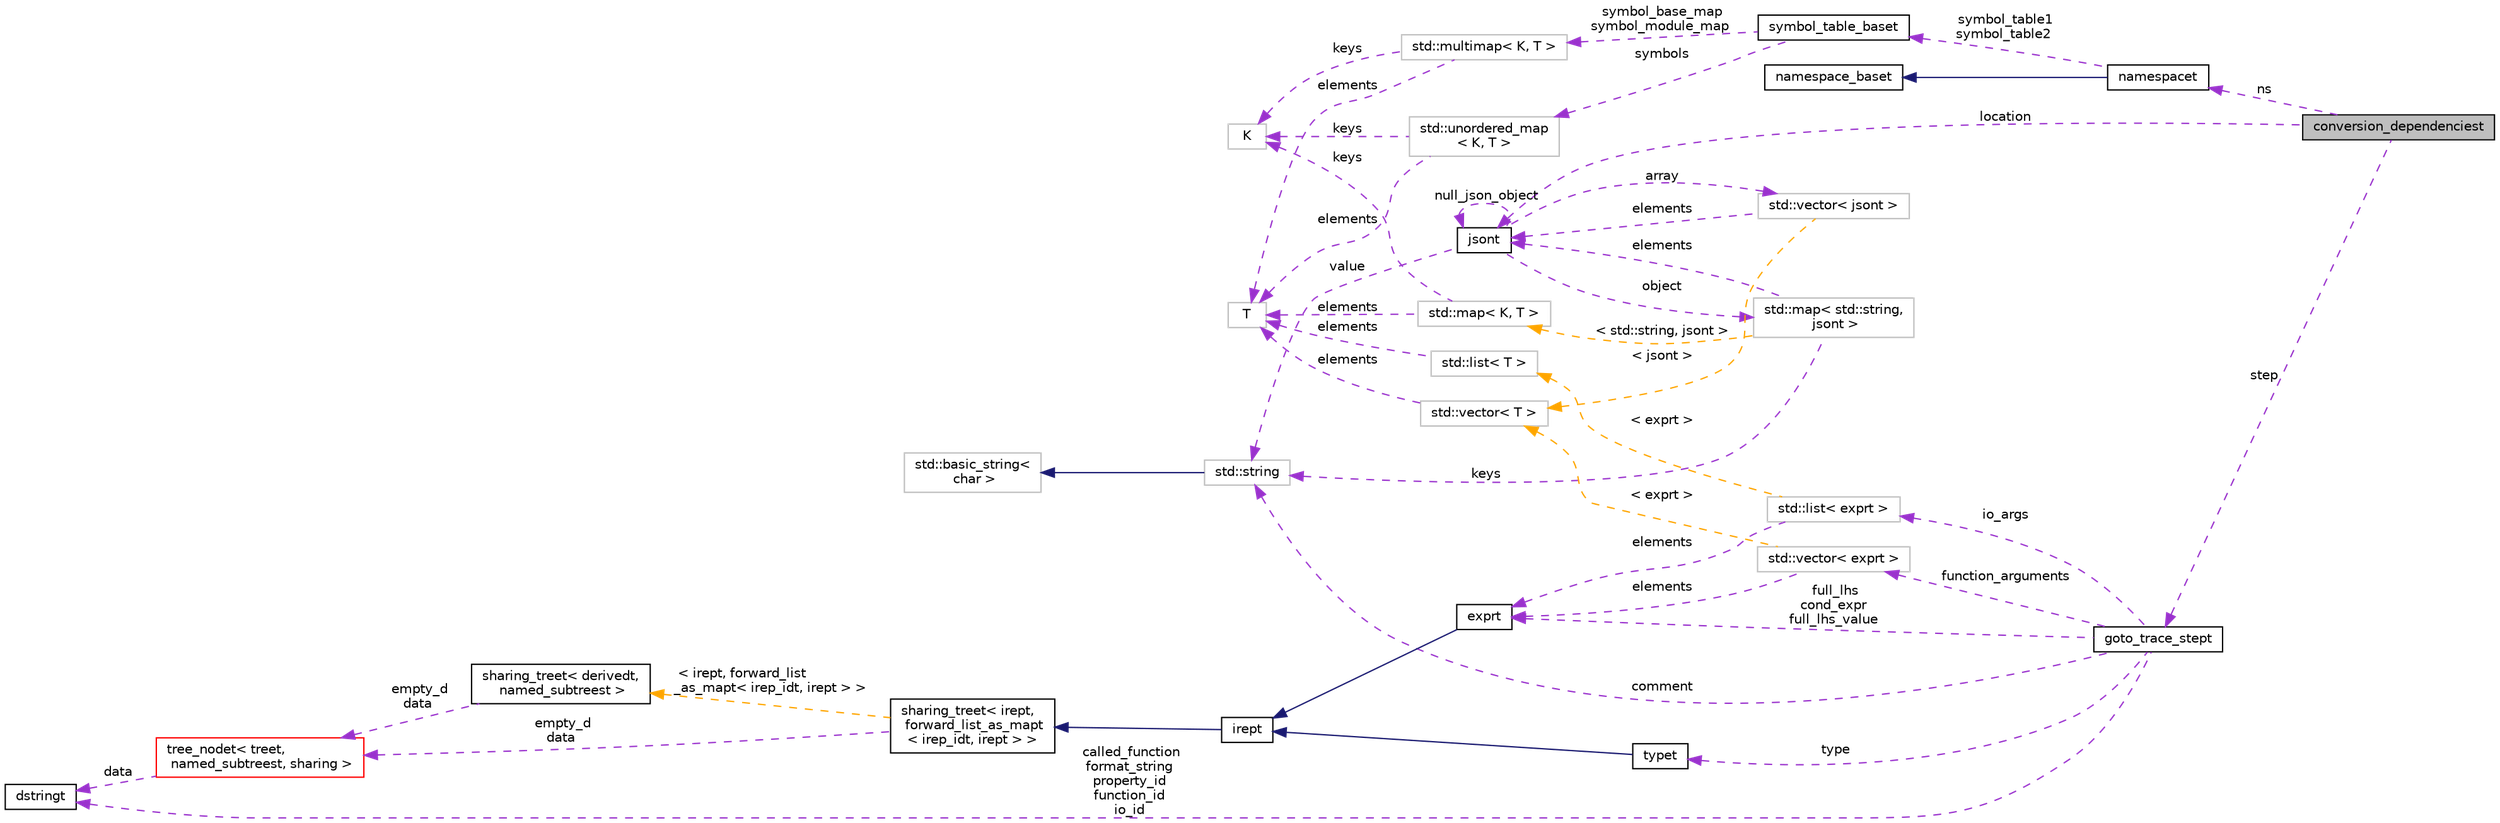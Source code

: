 digraph "conversion_dependenciest"
{
 // LATEX_PDF_SIZE
  bgcolor="transparent";
  edge [fontname="Helvetica",fontsize="10",labelfontname="Helvetica",labelfontsize="10"];
  node [fontname="Helvetica",fontsize="10",shape=record];
  rankdir="LR";
  Node1 [label="conversion_dependenciest",height=0.2,width=0.4,color="black", fillcolor="grey75", style="filled", fontcolor="black",tooltip="This is structure is here to facilitate passing arguments to the conversion functions."];
  Node2 -> Node1 [dir="back",color="darkorchid3",fontsize="10",style="dashed",label=" location" ,fontname="Helvetica"];
  Node2 [label="jsont",height=0.2,width=0.4,color="black",URL="$classjsont.html",tooltip=" "];
  Node3 -> Node2 [dir="back",color="darkorchid3",fontsize="10",style="dashed",label=" object" ,fontname="Helvetica"];
  Node3 [label="std::map\< std::string,\l jsont \>",height=0.2,width=0.4,color="grey75",tooltip=" "];
  Node2 -> Node3 [dir="back",color="darkorchid3",fontsize="10",style="dashed",label=" elements" ,fontname="Helvetica"];
  Node4 -> Node3 [dir="back",color="darkorchid3",fontsize="10",style="dashed",label=" keys" ,fontname="Helvetica"];
  Node4 [label="std::string",height=0.2,width=0.4,color="grey75",tooltip="STL class."];
  Node5 -> Node4 [dir="back",color="midnightblue",fontsize="10",style="solid",fontname="Helvetica"];
  Node5 [label="std::basic_string\<\l char \>",height=0.2,width=0.4,color="grey75",tooltip="STL class."];
  Node6 -> Node3 [dir="back",color="orange",fontsize="10",style="dashed",label=" \< std::string, jsont \>" ,fontname="Helvetica"];
  Node6 [label="std::map\< K, T \>",height=0.2,width=0.4,color="grey75",tooltip="STL class."];
  Node7 -> Node6 [dir="back",color="darkorchid3",fontsize="10",style="dashed",label=" keys" ,fontname="Helvetica"];
  Node7 [label="K",height=0.2,width=0.4,color="grey75",tooltip=" "];
  Node8 -> Node6 [dir="back",color="darkorchid3",fontsize="10",style="dashed",label=" elements" ,fontname="Helvetica"];
  Node8 [label="T",height=0.2,width=0.4,color="grey75",tooltip=" "];
  Node2 -> Node2 [dir="back",color="darkorchid3",fontsize="10",style="dashed",label=" null_json_object" ,fontname="Helvetica"];
  Node9 -> Node2 [dir="back",color="darkorchid3",fontsize="10",style="dashed",label=" array" ,fontname="Helvetica"];
  Node9 [label="std::vector\< jsont \>",height=0.2,width=0.4,color="grey75",tooltip=" "];
  Node2 -> Node9 [dir="back",color="darkorchid3",fontsize="10",style="dashed",label=" elements" ,fontname="Helvetica"];
  Node10 -> Node9 [dir="back",color="orange",fontsize="10",style="dashed",label=" \< jsont \>" ,fontname="Helvetica"];
  Node10 [label="std::vector\< T \>",height=0.2,width=0.4,color="grey75",tooltip="STL class."];
  Node8 -> Node10 [dir="back",color="darkorchid3",fontsize="10",style="dashed",label=" elements" ,fontname="Helvetica"];
  Node4 -> Node2 [dir="back",color="darkorchid3",fontsize="10",style="dashed",label=" value" ,fontname="Helvetica"];
  Node11 -> Node1 [dir="back",color="darkorchid3",fontsize="10",style="dashed",label=" ns" ,fontname="Helvetica"];
  Node11 [label="namespacet",height=0.2,width=0.4,color="black",URL="$classnamespacet.html",tooltip="A namespacet is essentially one or two symbol tables bound together, to allow for symbol lookups in t..."];
  Node12 -> Node11 [dir="back",color="midnightblue",fontsize="10",style="solid",fontname="Helvetica"];
  Node12 [label="namespace_baset",height=0.2,width=0.4,color="black",URL="$classnamespace__baset.html",tooltip="Basic interface for a namespace."];
  Node13 -> Node11 [dir="back",color="darkorchid3",fontsize="10",style="dashed",label=" symbol_table1\nsymbol_table2" ,fontname="Helvetica"];
  Node13 [label="symbol_table_baset",height=0.2,width=0.4,color="black",URL="$classsymbol__table__baset.html",tooltip="The symbol table base class interface."];
  Node14 -> Node13 [dir="back",color="darkorchid3",fontsize="10",style="dashed",label=" symbol_base_map\nsymbol_module_map" ,fontname="Helvetica"];
  Node14 [label="std::multimap\< K, T \>",height=0.2,width=0.4,color="grey75",tooltip="STL class."];
  Node7 -> Node14 [dir="back",color="darkorchid3",fontsize="10",style="dashed",label=" keys" ,fontname="Helvetica"];
  Node8 -> Node14 [dir="back",color="darkorchid3",fontsize="10",style="dashed",label=" elements" ,fontname="Helvetica"];
  Node15 -> Node13 [dir="back",color="darkorchid3",fontsize="10",style="dashed",label=" symbols" ,fontname="Helvetica"];
  Node15 [label="std::unordered_map\l\< K, T \>",height=0.2,width=0.4,color="grey75",tooltip="STL class."];
  Node7 -> Node15 [dir="back",color="darkorchid3",fontsize="10",style="dashed",label=" keys" ,fontname="Helvetica"];
  Node8 -> Node15 [dir="back",color="darkorchid3",fontsize="10",style="dashed",label=" elements" ,fontname="Helvetica"];
  Node16 -> Node1 [dir="back",color="darkorchid3",fontsize="10",style="dashed",label=" step" ,fontname="Helvetica"];
  Node16 [label="goto_trace_stept",height=0.2,width=0.4,color="black",URL="$classgoto__trace__stept.html",tooltip="Step of the trace of a GOTO program."];
  Node17 -> Node16 [dir="back",color="darkorchid3",fontsize="10",style="dashed",label=" io_args" ,fontname="Helvetica"];
  Node17 [label="std::list\< exprt \>",height=0.2,width=0.4,color="grey75",tooltip=" "];
  Node18 -> Node17 [dir="back",color="darkorchid3",fontsize="10",style="dashed",label=" elements" ,fontname="Helvetica"];
  Node18 [label="exprt",height=0.2,width=0.4,color="black",URL="$classexprt.html",tooltip="Base class for all expressions."];
  Node19 -> Node18 [dir="back",color="midnightblue",fontsize="10",style="solid",fontname="Helvetica"];
  Node19 [label="irept",height=0.2,width=0.4,color="black",URL="$classirept.html",tooltip="There are a large number of kinds of tree structured or tree-like data in CPROVER."];
  Node20 -> Node19 [dir="back",color="midnightblue",fontsize="10",style="solid",fontname="Helvetica"];
  Node20 [label="sharing_treet\< irept,\l forward_list_as_mapt\l\< irep_idt, irept \> \>",height=0.2,width=0.4,color="black",URL="$classsharing__treet.html",tooltip=" "];
  Node21 -> Node20 [dir="back",color="darkorchid3",fontsize="10",style="dashed",label=" empty_d\ndata" ,fontname="Helvetica"];
  Node21 [label="tree_nodet\< treet,\l named_subtreest, sharing \>",height=0.2,width=0.4,color="red",URL="$classtree__nodet.html",tooltip="A node with data in a tree, it contains:"];
  Node24 -> Node21 [dir="back",color="darkorchid3",fontsize="10",style="dashed",label=" data" ,fontname="Helvetica"];
  Node24 [label="dstringt",height=0.2,width=0.4,color="black",URL="$classdstringt.html",tooltip="dstringt has one field, an unsigned integer no which is an index into a static table of strings."];
  Node25 -> Node20 [dir="back",color="orange",fontsize="10",style="dashed",label=" \< irept, forward_list\l_as_mapt\< irep_idt, irept \> \>" ,fontname="Helvetica"];
  Node25 [label="sharing_treet\< derivedt,\l named_subtreest \>",height=0.2,width=0.4,color="black",URL="$classsharing__treet.html",tooltip="Base class for tree-like data structures with sharing."];
  Node21 -> Node25 [dir="back",color="darkorchid3",fontsize="10",style="dashed",label=" empty_d\ndata" ,fontname="Helvetica"];
  Node26 -> Node17 [dir="back",color="orange",fontsize="10",style="dashed",label=" \< exprt \>" ,fontname="Helvetica"];
  Node26 [label="std::list\< T \>",height=0.2,width=0.4,color="grey75",tooltip="STL class."];
  Node8 -> Node26 [dir="back",color="darkorchid3",fontsize="10",style="dashed",label=" elements" ,fontname="Helvetica"];
  Node27 -> Node16 [dir="back",color="darkorchid3",fontsize="10",style="dashed",label=" type" ,fontname="Helvetica"];
  Node27 [label="typet",height=0.2,width=0.4,color="black",URL="$classtypet.html",tooltip="The type of an expression, extends irept."];
  Node19 -> Node27 [dir="back",color="midnightblue",fontsize="10",style="solid",fontname="Helvetica"];
  Node24 -> Node16 [dir="back",color="darkorchid3",fontsize="10",style="dashed",label=" called_function\nformat_string\nproperty_id\nfunction_id\nio_id" ,fontname="Helvetica"];
  Node4 -> Node16 [dir="back",color="darkorchid3",fontsize="10",style="dashed",label=" comment" ,fontname="Helvetica"];
  Node18 -> Node16 [dir="back",color="darkorchid3",fontsize="10",style="dashed",label=" full_lhs\ncond_expr\nfull_lhs_value" ,fontname="Helvetica"];
  Node28 -> Node16 [dir="back",color="darkorchid3",fontsize="10",style="dashed",label=" function_arguments" ,fontname="Helvetica"];
  Node28 [label="std::vector\< exprt \>",height=0.2,width=0.4,color="grey75",tooltip=" "];
  Node18 -> Node28 [dir="back",color="darkorchid3",fontsize="10",style="dashed",label=" elements" ,fontname="Helvetica"];
  Node10 -> Node28 [dir="back",color="orange",fontsize="10",style="dashed",label=" \< exprt \>" ,fontname="Helvetica"];
}

